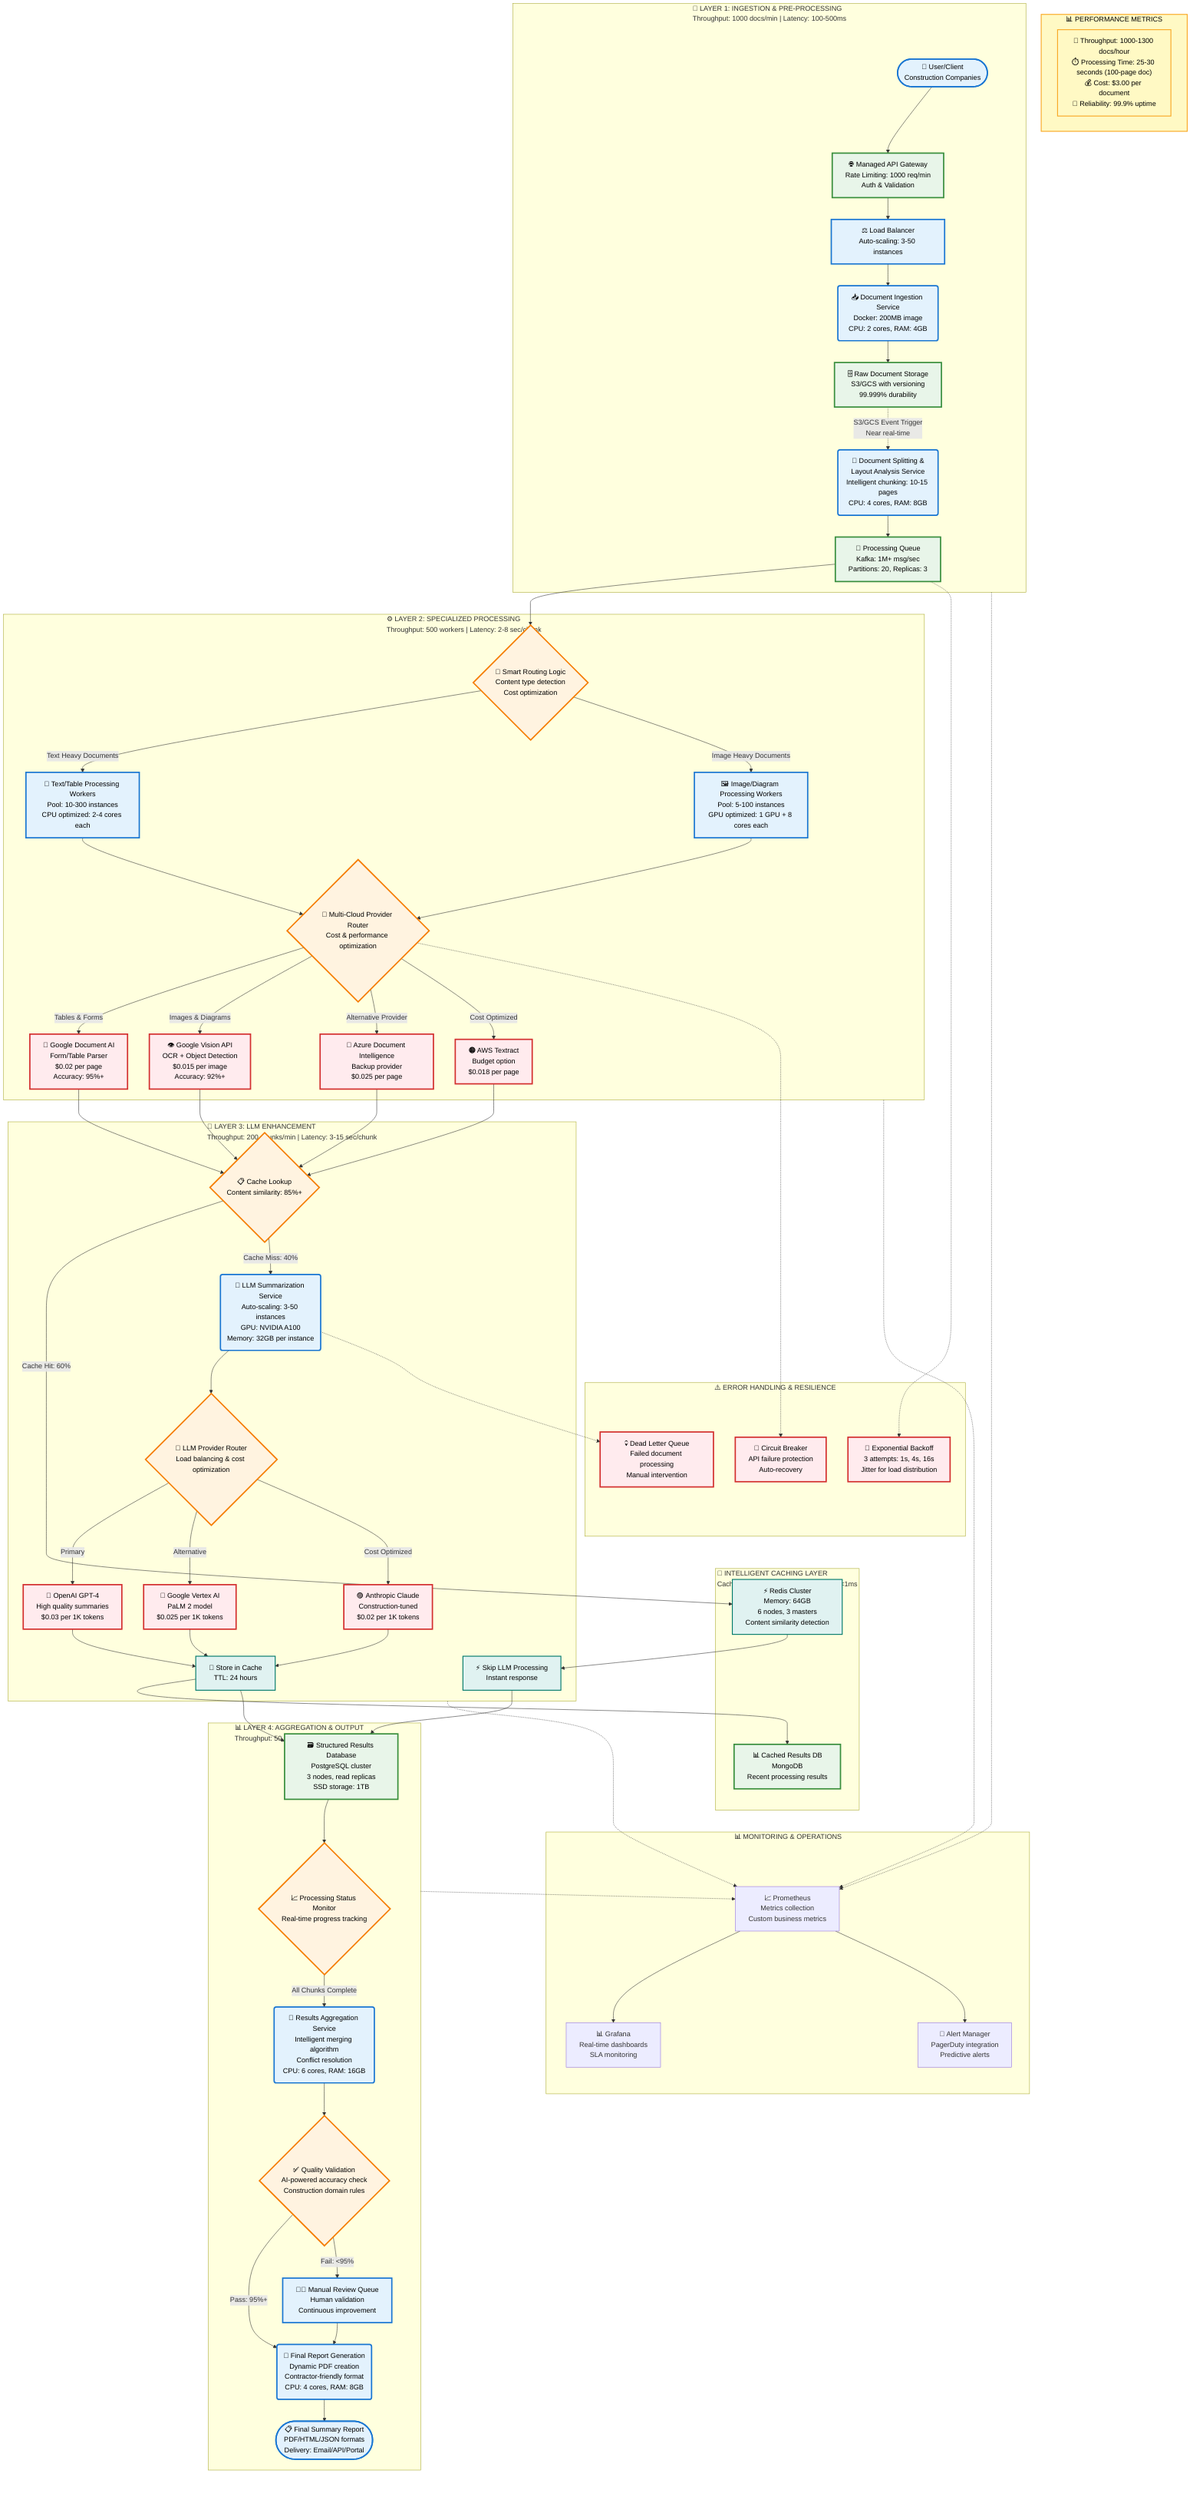 graph TD
    %% Define Styles for different node types
    classDef service fill:#e3f2fd,stroke:#1976d2,stroke-width:3px,color:#000;
    classDef managed fill:#e8f5e9,stroke:#388e3c,stroke-width:3px,color:#000;
    classDef queue fill:#fff3e0,stroke:#f57c00,stroke-width:3px,color:#000;
    classDef database fill:#f3e5f5,stroke:#7b1fa2,stroke-width:3px,color:#000;
    classDef external fill:#ffebee,stroke:#d32f2f,stroke-width:3px,color:#000;
    classDef performance fill:#fff9c4,stroke:#f9a825,stroke-width:2px,color:#000;
    classDef cache fill:#e0f2f1,stroke:#00796b,stroke-width:2px,color:#000;

    %% Performance Metrics Box
    subgraph PM[" 📊 PERFORMANCE METRICS "]
        P1["🚀 Throughput: 1000-1300 docs/hour<br/>⏱️ Processing Time: 25-30 seconds (100-page doc)<br/>💰 Cost: $3.00 per document<br/>🎯 Reliability: 99.9% uptime"]
    end

    %% Layer 1: Ingestion & Pre-processing
    subgraph L1[" 🔄 LAYER 1: INGESTION & PRE-PROCESSING<br/>Throughput: 1000 docs/min | Latency: 100-500ms "]
        User([👤 User/Client<br/>Construction Companies]) --> API_Gateway[🌐 Managed API Gateway<br/>Rate Limiting: 1000 req/min<br/>Auth & Validation];
        API_Gateway --> LB[⚖️ Load Balancer<br/>Auto-scaling: 3-50 instances];
        LB --> Ingestion_Service(📥 Document Ingestion Service<br/>Docker: 200MB image<br/>CPU: 2 cores, RAM: 4GB);
        Ingestion_Service --> Raw_Storage[🗄️ Raw Document Storage<br/>S3/GCS with versioning<br/>99.999% durability];
        Raw_Storage -.->|S3/GCS Event Trigger<br/>Near real-time| Preprocessing_Service(🔧 Document Splitting &<br/>Layout Analysis Service<br/>Intelligent chunking: 10-15 pages<br/>CPU: 4 cores, RAM: 8GB);
        Preprocessing_Service --> Processing_Queue[📨 Processing Queue<br/>Kafka: 1M+ msg/sec<br/>Partitions: 20, Replicas: 3];
    end

    %% Caching Layer
    subgraph CL[" 🔄 INTELLIGENT CACHING LAYER<br/>Cache Hit Rate: 60% | Response Time: <1ms "]
        Cache_Redis[⚡ Redis Cluster<br/>Memory: 64GB<br/>6 nodes, 3 masters<br/>Content similarity detection]
        Cache_Results[📊 Cached Results DB<br/>MongoDB<br/>Recent processing results]
    end

    %% Layer 2: Specialized Processing
    subgraph L2[" ⚙️ LAYER 2: SPECIALIZED PROCESSING<br/>Throughput: 500 workers | Latency: 2-8 sec/chunk "]
        Processing_Queue --> Route_Logic{🧠 Smart Routing Logic<br/>Content type detection<br/>Cost optimization};
        Route_Logic -->|Text Heavy Documents| Text_Worker_Pool[📝 Text/Table Processing Workers<br/>Pool: 10-300 instances<br/>CPU optimized: 2-4 cores each];
        Route_Logic -->|Image Heavy Documents| Image_Worker_Pool[🖼️ Image/Diagram Processing Workers<br/>Pool: 5-100 instances<br/>GPU optimized: 1 GPU + 8 cores each];
        
        Text_Worker_Pool --> Multi_Provider{🔀 Multi-Cloud Provider Router<br/>Cost & performance optimization};
        Image_Worker_Pool --> Multi_Provider;
        
        Multi_Provider -->|Tables & Forms| DocAI_Forms[🔷 Google Document AI<br/>Form/Table Parser<br/>$0.02 per page<br/>Accuracy: 95%+];
        Multi_Provider -->|Images & Diagrams| DocAI_Vision[👁️ Google Vision API<br/>OCR + Object Detection<br/>$0.015 per image<br/>Accuracy: 92%+];
        Multi_Provider -->|Alternative Provider| Azure_Doc[🔶 Azure Document Intelligence<br/>Backup provider<br/>$0.025 per page];
        Multi_Provider -->|Cost Optimized| AWS_Textract[🟠 AWS Textract<br/>Budget option<br/>$0.018 per page];
    end

    %% Layer 3: LLM Enhancement
    subgraph L3[" 🤖 LAYER 3: LLM ENHANCEMENT<br/>Throughput: 200 chunks/min | Latency: 3-15 sec/chunk "]
        DocAI_Forms --> Cache_Check{📋 Cache Lookup<br/>Content similarity: 85%+};
        DocAI_Vision --> Cache_Check;
        Azure_Doc --> Cache_Check;
        AWS_Textract --> Cache_Check;
        
        Cache_Check -->|Cache Hit: 60%| Cache_Redis;
        Cache_Check -->|Cache Miss: 40%| LLM_Service(🧠 LLM Summarization Service<br/>Auto-scaling: 3-50 instances<br/>GPU: NVIDIA A100<br/>Memory: 32GB per instance);
        
        Cache_Redis --> Direct_Results[⚡ Skip LLM Processing<br/>Instant response];
        LLM_Service --> LLM_Router{🔄 LLM Provider Router<br/>Load balancing & cost optimization};
        
        LLM_Router -->|Primary| OpenAI_API[🔵 OpenAI GPT-4<br/>High quality summaries<br/>$0.03 per 1K tokens];
        LLM_Router -->|Alternative| Vertex_AI[🔷 Google Vertex AI<br/>PaLM 2 model<br/>$0.025 per 1K tokens];
        LLM_Router -->|Cost Optimized| Claude_API[🟣 Anthropic Claude<br/>Construction-tuned<br/>$0.02 per 1K tokens];
        
        OpenAI_API --> Cache_Store[💾 Store in Cache<br/>TTL: 24 hours];
        Vertex_AI --> Cache_Store;
        Claude_API --> Cache_Store;
        Cache_Store --> Cache_Results;
    end

    %% Layer 4: Aggregation & Output
    subgraph L4[" 📊 LAYER 4: AGGREGATION & OUTPUT<br/>Throughput: 50 reports/min | Latency: 5-30 seconds "]
        Direct_Results --> Results_DB[🗃️ Structured Results Database<br/>PostgreSQL cluster<br/>3 nodes, read replicas<br/>SSD storage: 1TB];
        Cache_Store --> Results_DB;
        
        Results_DB --> Status_Monitor{📈 Processing Status Monitor<br/>Real-time progress tracking};
        Status_Monitor -->|All Chunks Complete| Aggregation_Service(🔗 Results Aggregation Service<br/>Intelligent merging algorithm<br/>Conflict resolution<br/>CPU: 6 cores, RAM: 16GB);
        
        Aggregation_Service --> Quality_Check{✅ Quality Validation<br/>AI-powered accuracy check<br/>Construction domain rules};
        Quality_Check -->|Pass: 95%+| Report_Service(📄 Final Report Generation<br/>Dynamic PDF creation<br/>Contractor-friendly format<br/>CPU: 4 cores, RAM: 8GB);
        Quality_Check -->|Fail: <95%| Manual_Review[👨‍💼 Manual Review Queue<br/>Human validation<br/>Continuous improvement];
        
        Report_Service --> Final_Report([📋 Final Summary Report<br/>PDF/HTML/JSON formats<br/>Delivery: Email/API/Portal]);
        Manual_Review --> Report_Service;
    end

    %% Monitoring & Operations
    subgraph MON[" 📊 MONITORING & OPERATIONS "]
        Prometheus[📈 Prometheus<br/>Metrics collection<br/>Custom business metrics];
        Grafana[📊 Grafana<br/>Real-time dashboards<br/>SLA monitoring];
        AlertManager[🚨 Alert Manager<br/>PagerDuty integration<br/>Predictive alerts];
        
        Prometheus --> Grafana;
        Prometheus --> AlertManager;
    end

    %% Dead Letter Queue & Error Handling
    subgraph ERR[" ⚠️ ERROR HANDLING & RESILIENCE "]
        DLQ[💀 Dead Letter Queue<br/>Failed document processing<br/>Manual intervention];
        Circuit_Breaker[🔌 Circuit Breaker<br/>API failure protection<br/>Auto-recovery];
        Retry_Logic[🔄 Exponential Backoff<br/>3 attempts: 1s, 4s, 16s<br/>Jitter for load distribution];
    end

    %% Connect monitoring
    L1 -.-> Prometheus;
    L2 -.-> Prometheus;
    L3 -.-> Prometheus;
    L4 -.-> Prometheus;

    %% Connect error handling
    LLM_Service -.-> DLQ;
    Multi_Provider -.-> Circuit_Breaker;
    Processing_Queue -.-> Retry_Logic;

    %% Apply Styles
    class User,API_Gateway,LB,Ingestion_Service,Preprocessing_Service,Text_Worker_Pool,Image_Worker_Pool,LLM_Service,Aggregation_Service,Report_Service,Final_Report,Manual_Review service;
    class Raw_Storage,Processing_Queue,Results_DB,API_Gateway,Cache_Results managed;
    class DocAI_Forms,DocAI_Vision,Azure_Doc,AWS_Textract,OpenAI_API,Vertex_AI,Claude_API external;
    class Route_Logic,Multi_Provider,Cache_Check,LLM_Router,Status_Monitor,Quality_Check queue;
    class Cache_Redis,Cache_Store,Direct_Results cache;
    class P1,PM performance;
    class DLQ,Circuit_Breaker,Retry_Logic external;